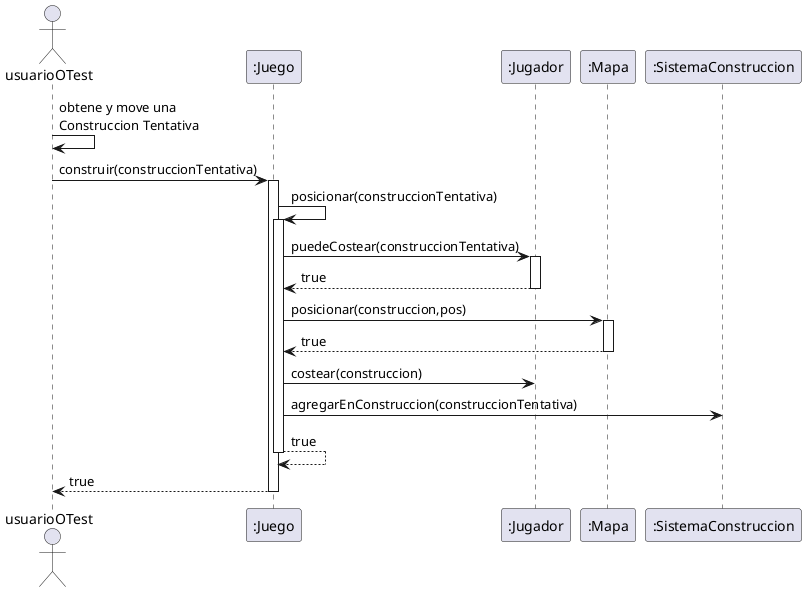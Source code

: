 @startuml

Actor usuarioOTest as usuario

participant ":Juego" as nivel
participant ":Jugador" as Jugador
participant ":Mapa" as Mapa

usuario-> usuario: obtene y move una\nConstruccion Tentativa

usuario -> nivel: construir(construccionTentativa)

activate nivel

nivel-> nivel: posicionar(construccionTentativa)
activate nivel

nivel -> Jugador : puedeCostear(construccionTentativa)
activate Jugador
Jugador --> nivel : true
deactivate Jugador

nivel-> Mapa: posicionar(construccion,pos)
activate Mapa
Mapa --> nivel : true
deactivate Mapa

nivel -> Jugador: costear(construccion)
nivel -> ":SistemaConstruccion" : agregarEnConstruccion(construccionTentativa)
nivel-->nivel : true
deactivate nivel
nivel--> usuario: true
deactivate nivel


@enduml
